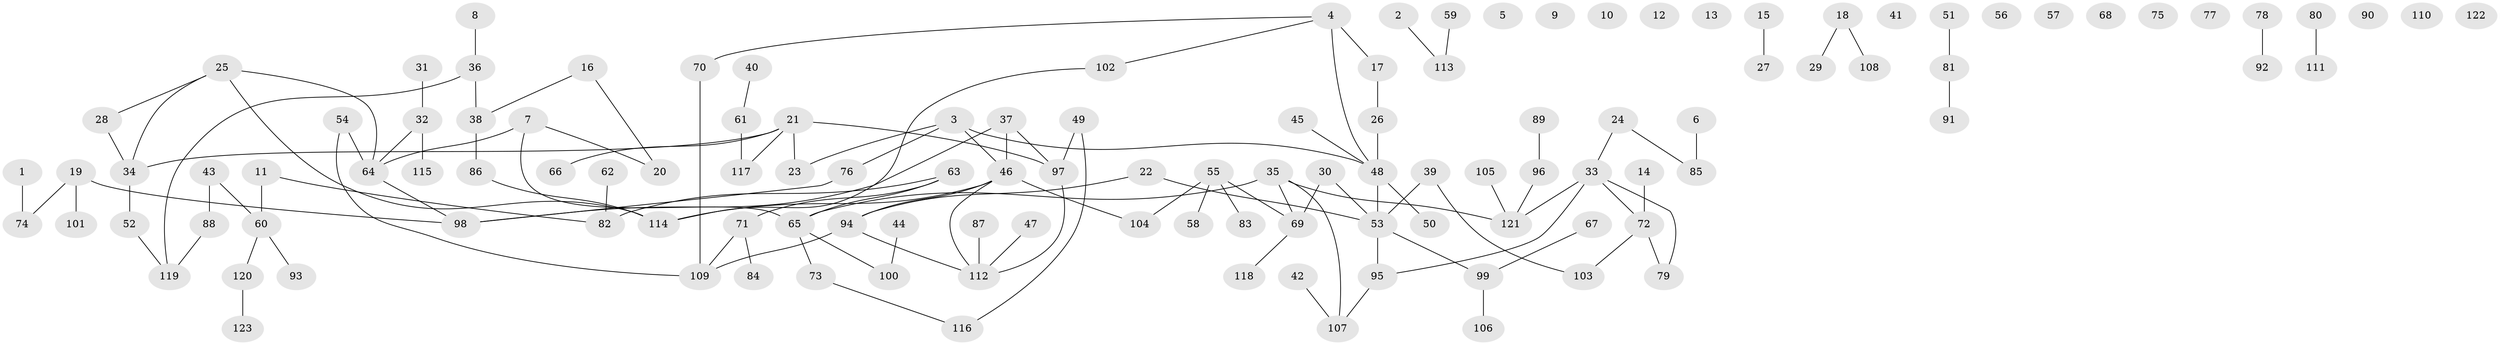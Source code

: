 // Generated by graph-tools (version 1.1) at 2025/33/03/09/25 02:33:58]
// undirected, 123 vertices, 125 edges
graph export_dot {
graph [start="1"]
  node [color=gray90,style=filled];
  1;
  2;
  3;
  4;
  5;
  6;
  7;
  8;
  9;
  10;
  11;
  12;
  13;
  14;
  15;
  16;
  17;
  18;
  19;
  20;
  21;
  22;
  23;
  24;
  25;
  26;
  27;
  28;
  29;
  30;
  31;
  32;
  33;
  34;
  35;
  36;
  37;
  38;
  39;
  40;
  41;
  42;
  43;
  44;
  45;
  46;
  47;
  48;
  49;
  50;
  51;
  52;
  53;
  54;
  55;
  56;
  57;
  58;
  59;
  60;
  61;
  62;
  63;
  64;
  65;
  66;
  67;
  68;
  69;
  70;
  71;
  72;
  73;
  74;
  75;
  76;
  77;
  78;
  79;
  80;
  81;
  82;
  83;
  84;
  85;
  86;
  87;
  88;
  89;
  90;
  91;
  92;
  93;
  94;
  95;
  96;
  97;
  98;
  99;
  100;
  101;
  102;
  103;
  104;
  105;
  106;
  107;
  108;
  109;
  110;
  111;
  112;
  113;
  114;
  115;
  116;
  117;
  118;
  119;
  120;
  121;
  122;
  123;
  1 -- 74;
  2 -- 113;
  3 -- 23;
  3 -- 46;
  3 -- 48;
  3 -- 76;
  4 -- 17;
  4 -- 48;
  4 -- 70;
  4 -- 102;
  6 -- 85;
  7 -- 20;
  7 -- 64;
  7 -- 65;
  8 -- 36;
  11 -- 60;
  11 -- 82;
  14 -- 72;
  15 -- 27;
  16 -- 20;
  16 -- 38;
  17 -- 26;
  18 -- 29;
  18 -- 108;
  19 -- 74;
  19 -- 98;
  19 -- 101;
  21 -- 23;
  21 -- 34;
  21 -- 66;
  21 -- 97;
  21 -- 117;
  22 -- 53;
  22 -- 94;
  24 -- 33;
  24 -- 85;
  25 -- 28;
  25 -- 34;
  25 -- 64;
  25 -- 114;
  26 -- 48;
  28 -- 34;
  30 -- 53;
  30 -- 69;
  31 -- 32;
  32 -- 64;
  32 -- 115;
  33 -- 72;
  33 -- 79;
  33 -- 95;
  33 -- 121;
  34 -- 52;
  35 -- 65;
  35 -- 69;
  35 -- 107;
  35 -- 121;
  36 -- 38;
  36 -- 119;
  37 -- 46;
  37 -- 97;
  37 -- 98;
  38 -- 86;
  39 -- 53;
  39 -- 103;
  40 -- 61;
  42 -- 107;
  43 -- 60;
  43 -- 88;
  44 -- 100;
  45 -- 48;
  46 -- 94;
  46 -- 104;
  46 -- 112;
  46 -- 114;
  47 -- 112;
  48 -- 50;
  48 -- 53;
  49 -- 97;
  49 -- 116;
  51 -- 81;
  52 -- 119;
  53 -- 95;
  53 -- 99;
  54 -- 64;
  54 -- 109;
  55 -- 58;
  55 -- 69;
  55 -- 83;
  55 -- 104;
  59 -- 113;
  60 -- 93;
  60 -- 120;
  61 -- 117;
  62 -- 82;
  63 -- 65;
  63 -- 71;
  63 -- 82;
  64 -- 98;
  65 -- 73;
  65 -- 100;
  67 -- 99;
  69 -- 118;
  70 -- 109;
  71 -- 84;
  71 -- 109;
  72 -- 79;
  72 -- 103;
  73 -- 116;
  76 -- 98;
  78 -- 92;
  80 -- 111;
  81 -- 91;
  86 -- 114;
  87 -- 112;
  88 -- 119;
  89 -- 96;
  94 -- 109;
  94 -- 112;
  95 -- 107;
  96 -- 121;
  97 -- 112;
  99 -- 106;
  102 -- 114;
  105 -- 121;
  120 -- 123;
}
